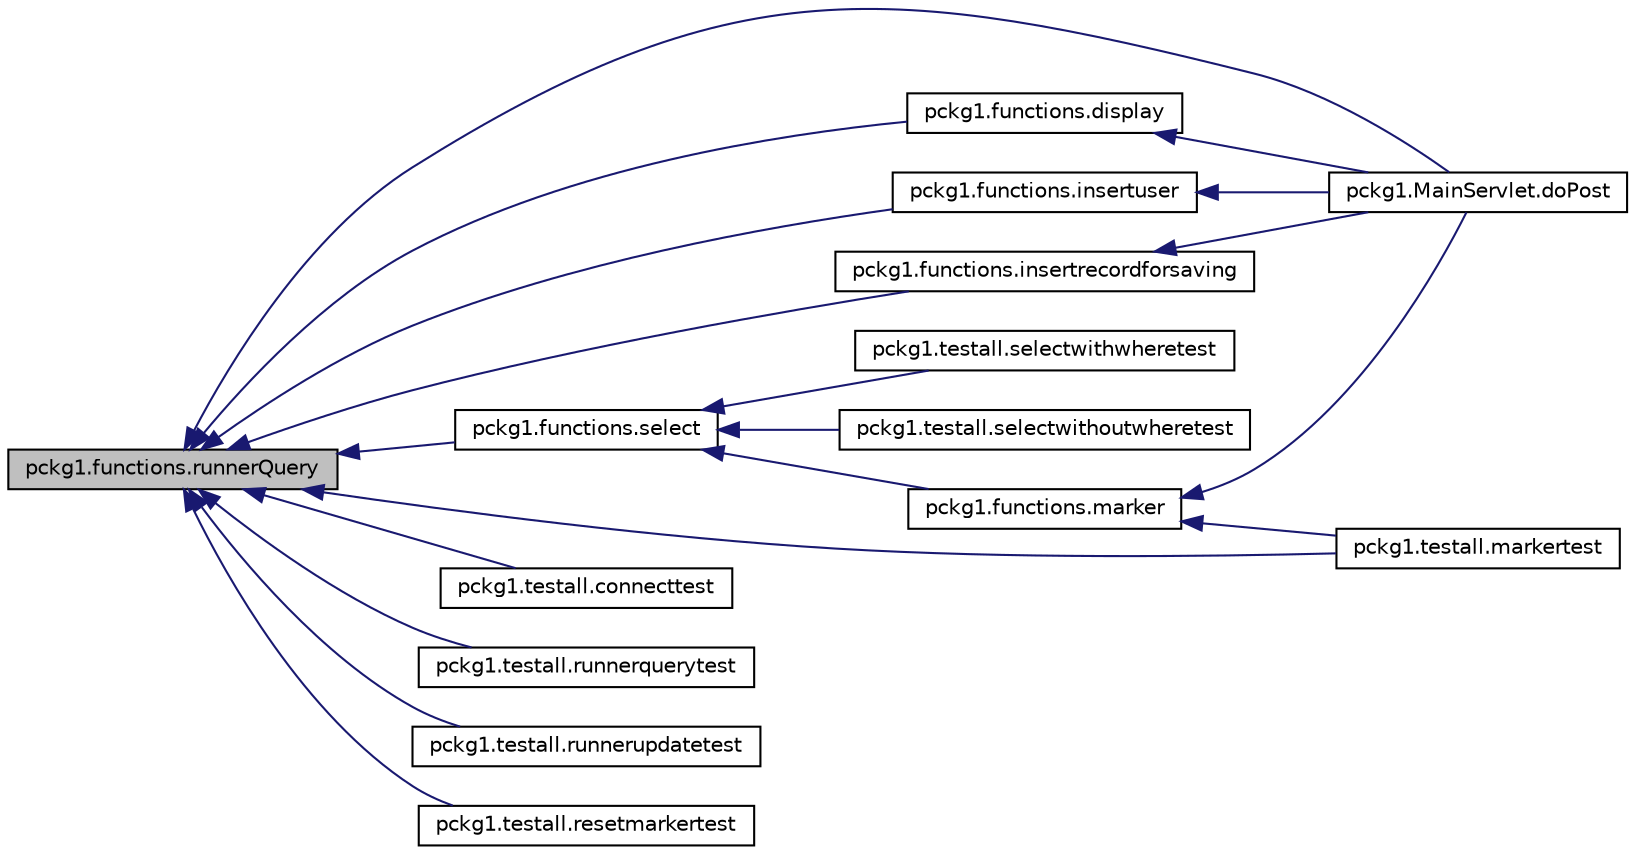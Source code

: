 digraph "pckg1.functions.runnerQuery"
{
  edge [fontname="Helvetica",fontsize="10",labelfontname="Helvetica",labelfontsize="10"];
  node [fontname="Helvetica",fontsize="10",shape=record];
  rankdir="LR";
  Node1 [label="pckg1.functions.runnerQuery",height=0.2,width=0.4,color="black", fillcolor="grey75", style="filled", fontcolor="black"];
  Node1 -> Node2 [dir="back",color="midnightblue",fontsize="10",style="solid",fontname="Helvetica"];
  Node2 [label="pckg1.functions.display",height=0.2,width=0.4,color="black", fillcolor="white", style="filled",URL="$classpckg1_1_1functions.html#ab059433dc67c85b745c8035a8ff4ffc6"];
  Node2 -> Node3 [dir="back",color="midnightblue",fontsize="10",style="solid",fontname="Helvetica"];
  Node3 [label="pckg1.MainServlet.doPost",height=0.2,width=0.4,color="black", fillcolor="white", style="filled",URL="$classpckg1_1_1_main_servlet.html#a1d28b6a30c1e6beebe25c7853ca6e8fe"];
  Node1 -> Node4 [dir="back",color="midnightblue",fontsize="10",style="solid",fontname="Helvetica"];
  Node4 [label="pckg1.functions.select",height=0.2,width=0.4,color="black", fillcolor="white", style="filled",URL="$classpckg1_1_1functions.html#a04fcfa77404e589f8525556732c47e6e"];
  Node4 -> Node5 [dir="back",color="midnightblue",fontsize="10",style="solid",fontname="Helvetica"];
  Node5 [label="pckg1.functions.marker",height=0.2,width=0.4,color="black", fillcolor="white", style="filled",URL="$classpckg1_1_1functions.html#af317ad606b919934f8a1434675fec8bc"];
  Node5 -> Node3 [dir="back",color="midnightblue",fontsize="10",style="solid",fontname="Helvetica"];
  Node5 -> Node6 [dir="back",color="midnightblue",fontsize="10",style="solid",fontname="Helvetica"];
  Node6 [label="pckg1.testall.markertest",height=0.2,width=0.4,color="black", fillcolor="white", style="filled",URL="$classpckg1_1_1testall.html#a9394d541380e2e8761becd3eba457d98"];
  Node4 -> Node7 [dir="back",color="midnightblue",fontsize="10",style="solid",fontname="Helvetica"];
  Node7 [label="pckg1.testall.selectwithoutwheretest",height=0.2,width=0.4,color="black", fillcolor="white", style="filled",URL="$classpckg1_1_1testall.html#a48e80df875cdd75d0cc414ca878a85aa"];
  Node4 -> Node8 [dir="back",color="midnightblue",fontsize="10",style="solid",fontname="Helvetica"];
  Node8 [label="pckg1.testall.selectwithwheretest",height=0.2,width=0.4,color="black", fillcolor="white", style="filled",URL="$classpckg1_1_1testall.html#a5e69b08a0dac5ff527814e31eb11b440"];
  Node1 -> Node9 [dir="back",color="midnightblue",fontsize="10",style="solid",fontname="Helvetica"];
  Node9 [label="pckg1.functions.insertuser",height=0.2,width=0.4,color="black", fillcolor="white", style="filled",URL="$classpckg1_1_1functions.html#ac049c19f0b02ed5d7e5d794d7ca596b1"];
  Node9 -> Node3 [dir="back",color="midnightblue",fontsize="10",style="solid",fontname="Helvetica"];
  Node1 -> Node10 [dir="back",color="midnightblue",fontsize="10",style="solid",fontname="Helvetica"];
  Node10 [label="pckg1.functions.insertrecordforsaving",height=0.2,width=0.4,color="black", fillcolor="white", style="filled",URL="$classpckg1_1_1functions.html#acb8c0e102a16eaf214879f7d8b9782db"];
  Node10 -> Node3 [dir="back",color="midnightblue",fontsize="10",style="solid",fontname="Helvetica"];
  Node1 -> Node3 [dir="back",color="midnightblue",fontsize="10",style="solid",fontname="Helvetica"];
  Node1 -> Node11 [dir="back",color="midnightblue",fontsize="10",style="solid",fontname="Helvetica"];
  Node11 [label="pckg1.testall.connecttest",height=0.2,width=0.4,color="black", fillcolor="white", style="filled",URL="$classpckg1_1_1testall.html#ad37227ba53e902b14ece4c9e6158729f"];
  Node1 -> Node12 [dir="back",color="midnightblue",fontsize="10",style="solid",fontname="Helvetica"];
  Node12 [label="pckg1.testall.runnerquerytest",height=0.2,width=0.4,color="black", fillcolor="white", style="filled",URL="$classpckg1_1_1testall.html#aef69aa60bc3ea6c6c7473d596c472966"];
  Node1 -> Node13 [dir="back",color="midnightblue",fontsize="10",style="solid",fontname="Helvetica"];
  Node13 [label="pckg1.testall.runnerupdatetest",height=0.2,width=0.4,color="black", fillcolor="white", style="filled",URL="$classpckg1_1_1testall.html#a0f7800c82f0b14762986fe8925316529"];
  Node1 -> Node14 [dir="back",color="midnightblue",fontsize="10",style="solid",fontname="Helvetica"];
  Node14 [label="pckg1.testall.resetmarkertest",height=0.2,width=0.4,color="black", fillcolor="white", style="filled",URL="$classpckg1_1_1testall.html#a4d61486b76d24858afca8ab389c455d3"];
  Node1 -> Node6 [dir="back",color="midnightblue",fontsize="10",style="solid",fontname="Helvetica"];
}
